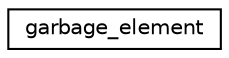 digraph "Graphical Class Hierarchy"
{
 // LATEX_PDF_SIZE
  edge [fontname="Helvetica",fontsize="10",labelfontname="Helvetica",labelfontsize="10"];
  node [fontname="Helvetica",fontsize="10",shape=record];
  rankdir="LR";
  Node0 [label="garbage_element",height=0.2,width=0.4,color="black", fillcolor="white", style="filled",URL="$structgarbage__element.html",tooltip=" "];
}
